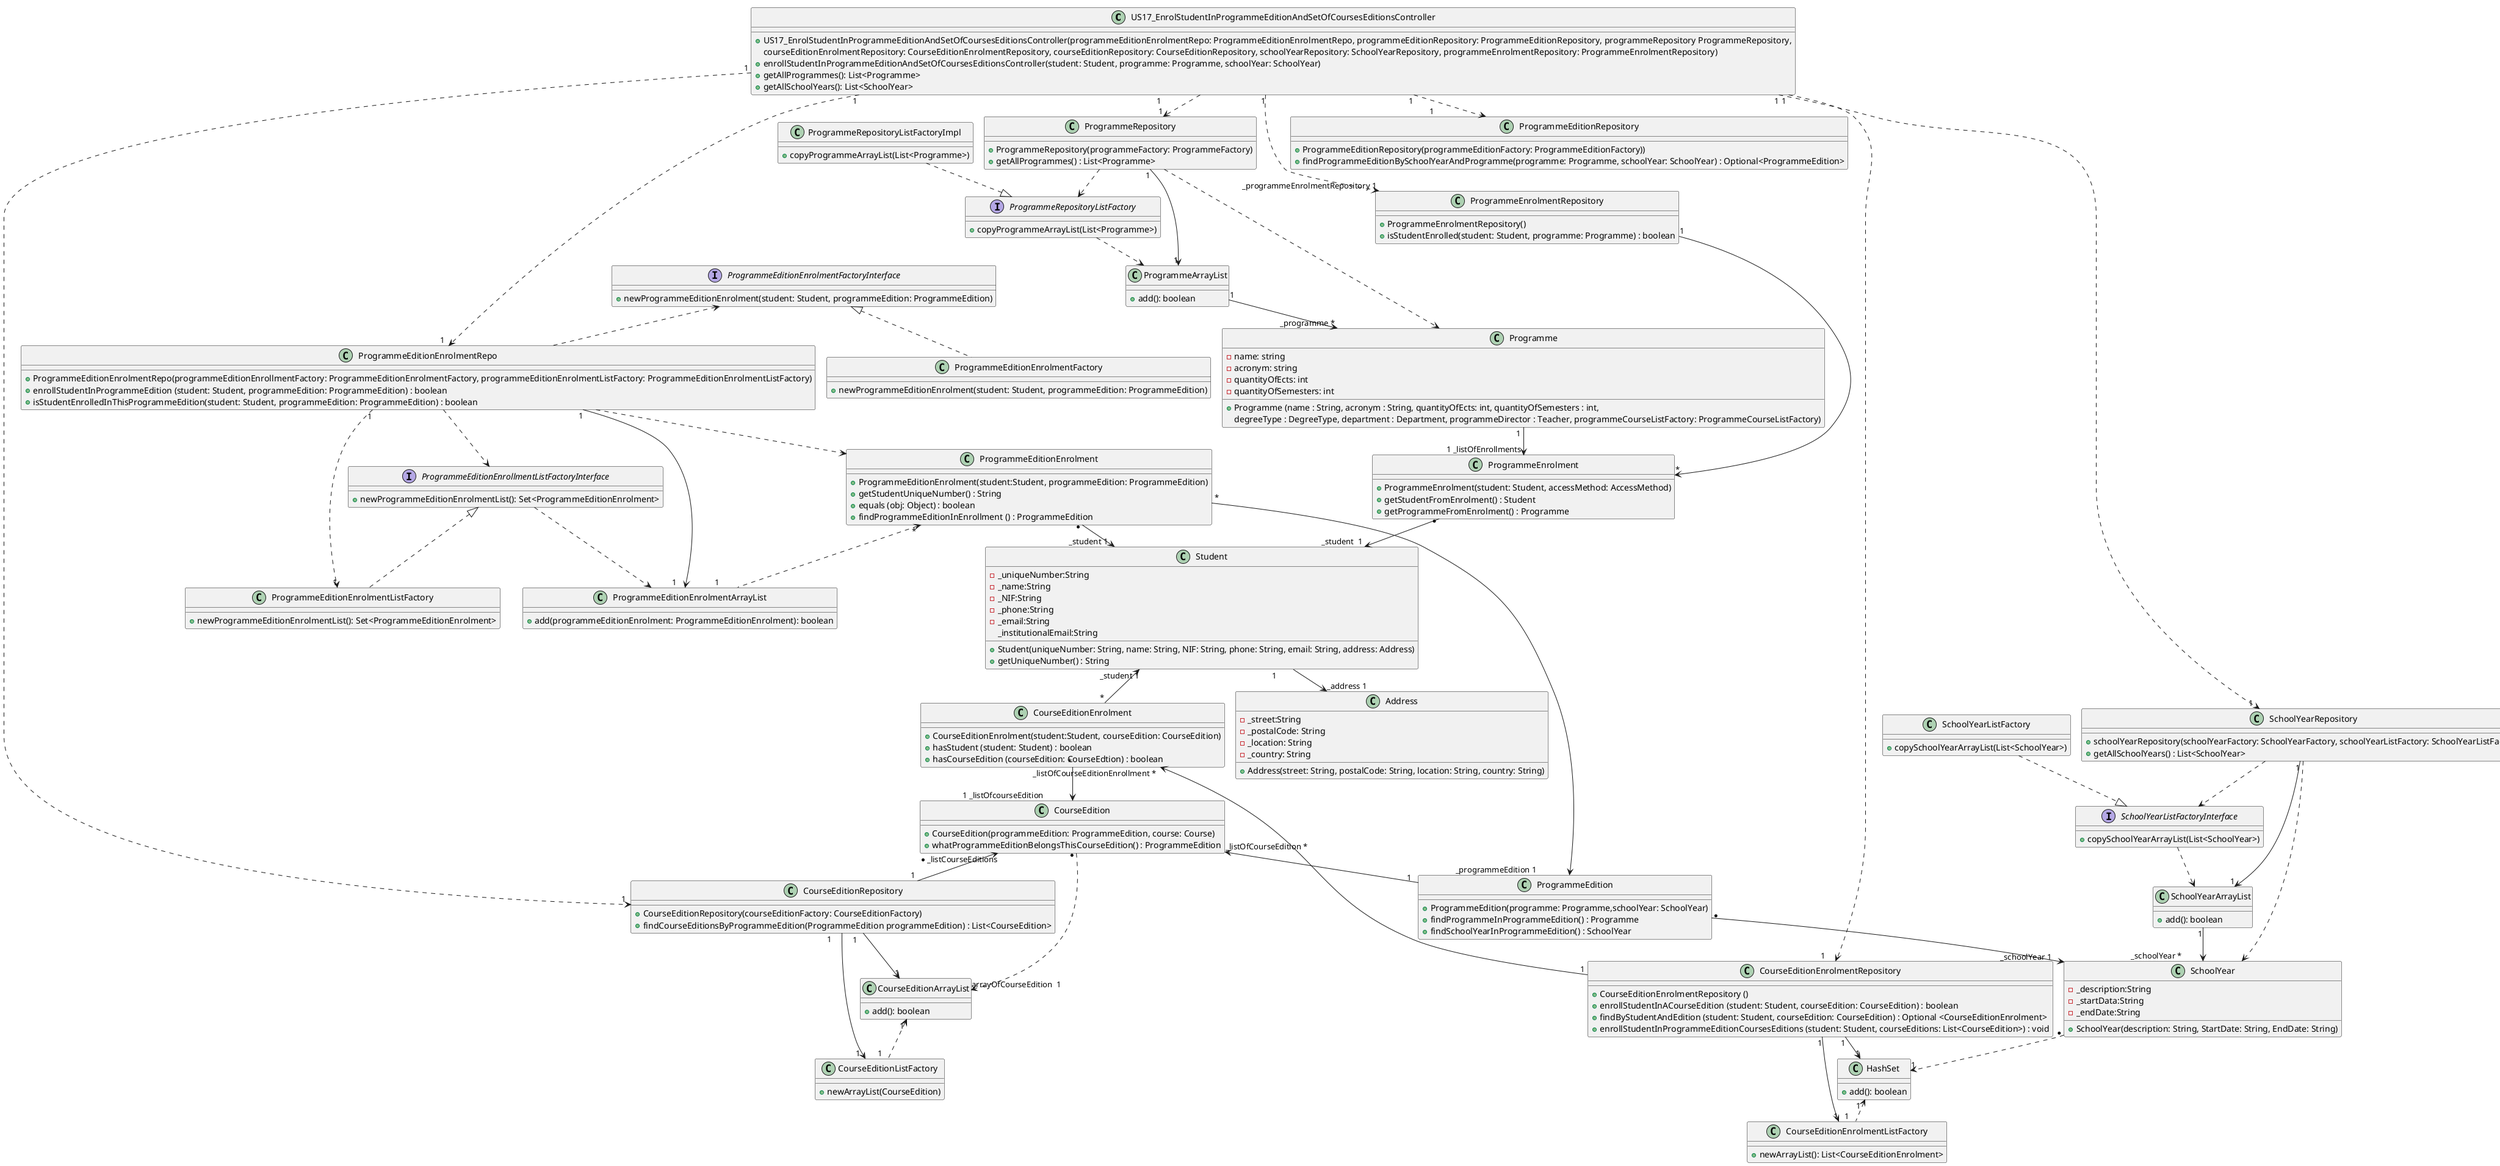 @startuml
!pragma layout smetana
'left to right direction


class US17_EnrolStudentInProgrammeEditionAndSetOfCoursesEditionsController {
    +US17_EnrolStudentInProgrammeEditionAndSetOfCoursesEditionsController(programmeEditionEnrolmentRepo: ProgrammeEditionEnrolmentRepo, programmeEditionRepository: ProgrammeEditionRepository, programmeRepository ProgrammeRepository,
    courseEditionEnrolmentRepository: CourseEditionEnrolmentRepository, courseEditionRepository: CourseEditionRepository, schoolYearRepository: SchoolYearRepository, programmeEnrolmentRepository: ProgrammeEnrolmentRepository)
    +enrollStudentInProgrammeEditionAndSetOfCoursesEditionsController(student: Student, programme: Programme, schoolYear: SchoolYear)
    +getAllProgrammes(): List<Programme>
    +getAllSchoolYears(): List<SchoolYear>
}
class CourseEditionEnrolment {
    +CourseEditionEnrolment(student:Student, courseEdition: CourseEdition)
    +hasStudent (student: Student) : boolean
    +hasCourseEdition (courseEdition: CourseEdtion) : boolean
}

class CourseEditionEnrolmentRepository {
    +CourseEditionEnrolmentRepository ()
    +enrollStudentInACourseEdition (student: Student, courseEdition: CourseEdition) : boolean
    +findByStudentAndEdition (student: Student, courseEdition: CourseEdition) : Optional <CourseEditionEnrolment>
    +enrollStudentInProgrammeEditionCoursesEditions (student: Student, courseEditions: List<CourseEdition>) : void
}

class CourseEditionEnrolmentListFactory {
    +newArrayList(): List<CourseEditionEnrolment>
}

class HashSet{
    + add(): boolean
}

class ProgrammeEditionEnrolment {
    +ProgrammeEditionEnrolment(student:Student, programmeEdition: ProgrammeEdition)
    +getStudentUniqueNumber() : String
    +equals (obj: Object) : boolean
    +findProgrammeEditionInEnrollment () : ProgrammeEdition
}

class ProgrammeEditionEnrolmentRepo {
    +ProgrammeEditionEnrolmentRepo(programmeEditionEnrollmentFactory: ProgrammeEditionEnrolmentFactory, programmeEditionEnrolmentListFactory: ProgrammeEditionEnrolmentListFactory)
    +enrollStudentInProgrammeEdition (student: Student, programmeEdition: ProgrammeEdition) : boolean
    +isStudentEnrolledInThisProgrammeEdition(student: Student, programmeEdition: ProgrammeEdition) : boolean
}

class ProgrammeEditionEnrolmentFactory {
    +newProgrammeEditionEnrolment(student: Student, programmeEdition: ProgrammeEdition)
}

interface ProgrammeEditionEnrolmentFactoryInterface{
    +newProgrammeEditionEnrolment(student: Student, programmeEdition: ProgrammeEdition)
}

class ProgrammeEditionEnrolmentListFactory{
    +newProgrammeEditionEnrolmentList(): Set<ProgrammeEditionEnrolment>
}

class ProgrammeEditionEnrolmentArrayList{
     +add(programmeEditionEnrolment: ProgrammeEditionEnrolment): boolean
}

interface ProgrammeEditionEnrollmentListFactoryInterface {
    +newProgrammeEditionEnrolmentList(): Set<ProgrammeEditionEnrolment>
}

class Programme {
     - name: string
     - acronym: string
     - quantityOfEcts: int
     - quantityOfSemesters: int
     + Programme (name : String, acronym : String, quantityOfEcts: int, quantityOfSemesters : int,
     degreeType : DegreeType, department : Department, programmeDirector : Teacher, programmeCourseListFactory: ProgrammeCourseListFactory)
 }

class ProgrammeRepository {
    +ProgrammeRepository(programmeFactory: ProgrammeFactory)
    +getAllProgrammes() : List<Programme>
}

class ProgrammeRepositoryListFactoryImpl {
    +copyProgrammeArrayList(List<Programme>)
}

interface ProgrammeRepositoryListFactory {
    +copyProgrammeArrayList(List<Programme>)
}

class ProgrammeArrayList {
    +add(): boolean
}

class SchoolYear {
    -_description:String
    -_startData:String
    -_endDate:String
    +SchoolYear(description: String, StartDate: String, EndDate: String)
}

class SchoolYearRepository {
    +schoolYearRepository(schoolYearFactory: SchoolYearFactory, schoolYearListFactory: SchoolYearListFactory)
    +getAllSchoolYears() : List<SchoolYear>
}

class SchoolYearListFactory {
    +copySchoolYearArrayList(List<SchoolYear>)
}

class SchoolYearArrayList {
    +add(): boolean
}

interface SchoolYearListFactoryInterface {
    +copySchoolYearArrayList(List<SchoolYear>)

}

class ProgrammeEnrolment {
    +ProgrammeEnrolment(student: Student, accessMethod: AccessMethod)
    +getStudentFromEnrolment() : Student
    +getProgrammeFromEnrolment() : Programme
}

class ProgrammeEnrolmentRepository {
    +ProgrammeEnrolmentRepository()
    +isStudentEnrolled(student: Student, programme: Programme) : boolean
}

class Student {
    -_uniqueNumber:String
    -_name:String
    -_NIF:String
    -_phone:String
    -_email:String
    _institutionalEmail:String
    +Student(uniqueNumber: String, name: String, NIF: String, phone: String, email: String, address: Address)
    +getUniqueNumber() : String
}

class Address {
     -_street:String
     -_postalCode: String
     -_location: String
     -_country: String
     +Address(street: String, postalCode: String, location: String, country: String)
}

class CourseEdition {
    +CourseEdition(programmeEdition: ProgrammeEdition, course: Course)
    +whatProgrammeEditionBelongsThisCourseEdition() : ProgrammeEdition
}

class CourseEditionRepository {
    +CourseEditionRepository(courseEditionFactory: CourseEditionFactory)
    +findCourseEditionsByProgrammeEdition(ProgrammeEdition programmeEdition) : List<CourseEdition>
}

class CourseEditionListFactory{
    + newArrayList(CourseEdition)
}

class CourseEditionArrayList{
     +add(): boolean
}


class ProgrammeEdition {
    +ProgrammeEdition(programme: Programme,schoolYear: SchoolYear)
    +findProgrammeInProgrammeEdition() : Programme
    +findSchoolYearInProgrammeEdition() : SchoolYear
}

class ProgrammeEditionRepository {
    +ProgrammeEditionRepository(programmeEditionFactory: ProgrammeEditionFactory))
    +findProgrammeEditionBySchoolYearAndProgramme(programme: Programme, schoolYear: SchoolYear) : Optional<ProgrammeEdition>
}

US17_EnrolStudentInProgrammeEditionAndSetOfCoursesEditionsController "1 " ..> "1  " ProgrammeEditionEnrolmentRepo
US17_EnrolStudentInProgrammeEditionAndSetOfCoursesEditionsController "1" ..> "1                         " ProgrammeEditionRepository
US17_EnrolStudentInProgrammeEditionAndSetOfCoursesEditionsController "1                   " ..> "1" ProgrammeRepository
US17_EnrolStudentInProgrammeEditionAndSetOfCoursesEditionsController "1 " ..> "1     " CourseEditionEnrolmentRepository
US17_EnrolStudentInProgrammeEditionAndSetOfCoursesEditionsController "1 " ..> "1  " CourseEditionRepository
US17_EnrolStudentInProgrammeEditionAndSetOfCoursesEditionsController "1" ..> "1   " SchoolYearRepository
US17_EnrolStudentInProgrammeEditionAndSetOfCoursesEditionsController "1" ..> "_programmeEnrolmentRepository 1 " ProgrammeEnrolmentRepository
Student "1        " --> "_address 1  " Address
Student "_student  1 " <-u- "* " ProgrammeEnrolment
Programme " 1 "  --> "  1 _listOfEnrollments " ProgrammeEnrolment

ProgrammeEdition "* " -->"_schoolYear 1      " SchoolYear
CourseEditionRepository "1 " -u-> "* _listCourseEditions" CourseEdition
CourseEditionRepository" 1     " -u-> "1  " CourseEditionListFactory
CourseEditionRepository "1   " --> "1" CourseEditionArrayList
CourseEditionArrayList "1 " <.. "1   " CourseEditionListFactory
CourseEditionArrayList "arrayOfCourseEdition  1         " <.u. "*  " CourseEdition
Student "_student 1" <-- "*" CourseEditionEnrolment
CourseEditionEnrolment "_listOfCourseEditionEnrollment *  " <-- " 1 " CourseEditionEnrolmentRepository
CourseEditionEnrolmentRepository"1" --> "1" CourseEditionEnrolmentListFactory
CourseEditionEnrolmentRepository"1" --> "1" HashSet
HashSet "1  " <.. "1   " CourseEditionEnrolmentListFactory
HashSet "1         " <.u. "*  " SchoolYear
CourseEditionEnrolment "*" --> "1 _listOfcourseEdition              " CourseEdition

ProgrammeEdition "_programmeEdition 1                " <-- " * " ProgrammeEditionEnrolment
ProgrammeEditionEnrolment "* " --> "_student 1   " Student
ProgrammeEditionEnrolmentRepo ..> ProgrammeEditionEnrolment
ProgrammeEditionEnrolmentRepo "1" --> "1    " ProgrammeEditionEnrolmentArrayList
ProgrammeEditionEnrolmentFactoryInterface <.. ProgrammeEditionEnrolmentRepo
ProgrammeEditionEnrolmentArrayList "1         " .u.> " *  " ProgrammeEditionEnrolment
ProgrammeEditionEnrolmentRepo "1"..> "1" ProgrammeEditionEnrolmentListFactory
ProgrammeEditionEnrolmentRepo ..> ProgrammeEditionEnrollmentListFactoryInterface
ProgrammeEditionEnrollmentListFactoryInterface ..> ProgrammeEditionEnrolmentArrayList
CourseEdition "_listOfCourseEdition *  " <-- "1   " ProgrammeEdition
ProgrammeEditionEnrolmentFactoryInterface <|.. ProgrammeEditionEnrolmentFactory
ProgrammeEditionEnrollmentListFactoryInterface <|.. ProgrammeEditionEnrolmentListFactory
ProgrammeEnrolmentRepository "1" --> "*" ProgrammeEnrolment

ProgrammeRepository ..> ProgrammeRepositoryListFactory
ProgrammeRepository ..> Programme
ProgrammeRepository "1" --> "1" ProgrammeArrayList
ProgrammeArrayList "1" --> " _programme * " Programme
ProgrammeRepositoryListFactory ..> ProgrammeArrayList
ProgrammeRepositoryListFactoryImpl ..|> ProgrammeRepositoryListFactory

SchoolYearRepository  ..> SchoolYearListFactoryInterface
SchoolYearListFactory ..|> SchoolYearListFactoryInterface
SchoolYearListFactoryInterface ..> SchoolYearArrayList
SchoolYearRepository  ..>  SchoolYear
SchoolYearRepository "1" --> "1" SchoolYearArrayList
SchoolYearArrayList "1" --> " _schoolYear *          "SchoolYear
@enduml
